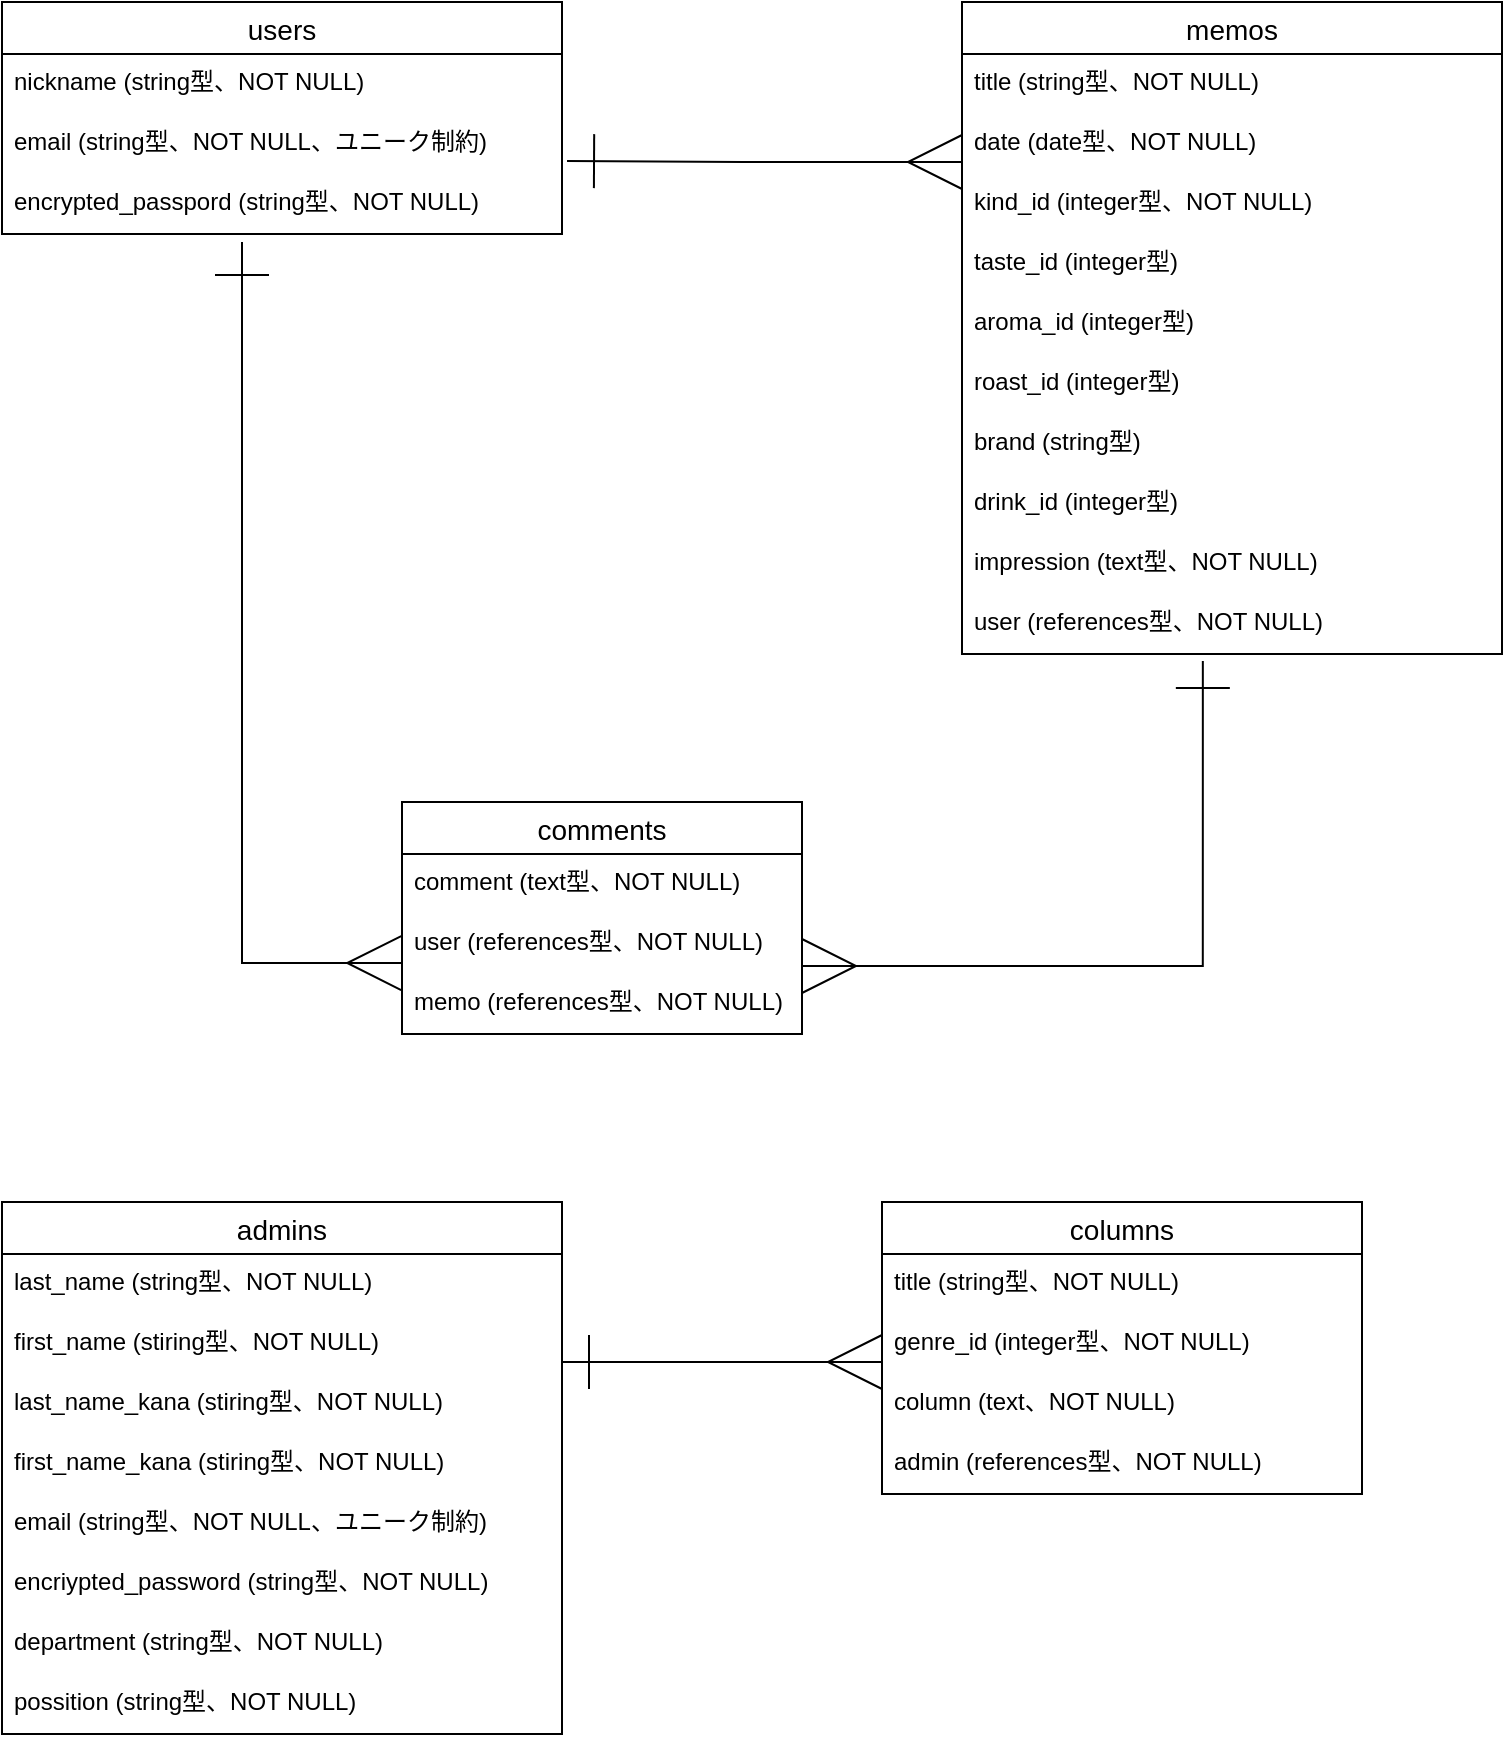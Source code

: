 <mxfile>
    <diagram id="nBu3KHAfV3649s3P54Zg" name="ページ1">
        <mxGraphModel dx="587" dy="639" grid="1" gridSize="10" guides="1" tooltips="1" connect="1" arrows="1" fold="1" page="1" pageScale="1" pageWidth="827" pageHeight="1169" math="0" shadow="0">
            <root>
                <mxCell id="0"/>
                <mxCell id="1" parent="0"/>
                <mxCell id="2" value="users" style="swimlane;fontStyle=0;childLayout=stackLayout;horizontal=1;startSize=26;horizontalStack=0;resizeParent=1;resizeParentMax=0;resizeLast=0;collapsible=1;marginBottom=0;align=center;fontSize=14;" vertex="1" parent="1">
                    <mxGeometry x="40" y="40" width="280" height="116" as="geometry"/>
                </mxCell>
                <mxCell id="3" value="nickname (string型、NOT NULL)" style="text;strokeColor=none;fillColor=none;spacingLeft=4;spacingRight=4;overflow=hidden;rotatable=0;points=[[0,0.5],[1,0.5]];portConstraint=eastwest;fontSize=12;" vertex="1" parent="2">
                    <mxGeometry y="26" width="280" height="30" as="geometry"/>
                </mxCell>
                <mxCell id="4" value="email (string型、NOT NULL、ユニーク制約)" style="text;strokeColor=none;fillColor=none;spacingLeft=4;spacingRight=4;overflow=hidden;rotatable=0;points=[[0,0.5],[1,0.5]];portConstraint=eastwest;fontSize=12;" vertex="1" parent="2">
                    <mxGeometry y="56" width="280" height="30" as="geometry"/>
                </mxCell>
                <mxCell id="5" value="encrypted_passpord (string型、NOT NULL)" style="text;strokeColor=none;fillColor=none;spacingLeft=4;spacingRight=4;overflow=hidden;rotatable=0;points=[[0,0.5],[1,0.5]];portConstraint=eastwest;fontSize=12;" vertex="1" parent="2">
                    <mxGeometry y="86" width="280" height="30" as="geometry"/>
                </mxCell>
                <mxCell id="14" value="memos" style="swimlane;fontStyle=0;childLayout=stackLayout;horizontal=1;startSize=26;horizontalStack=0;resizeParent=1;resizeParentMax=0;resizeLast=0;collapsible=1;marginBottom=0;align=center;fontSize=14;" vertex="1" parent="1">
                    <mxGeometry x="520" y="40" width="270" height="326" as="geometry"/>
                </mxCell>
                <mxCell id="15" value="title (string型、NOT NULL)" style="text;strokeColor=none;fillColor=none;spacingLeft=4;spacingRight=4;overflow=hidden;rotatable=0;points=[[0,0.5],[1,0.5]];portConstraint=eastwest;fontSize=12;" vertex="1" parent="14">
                    <mxGeometry y="26" width="270" height="30" as="geometry"/>
                </mxCell>
                <mxCell id="16" value="date (date型、NOT NULL)" style="text;strokeColor=none;fillColor=none;spacingLeft=4;spacingRight=4;overflow=hidden;rotatable=0;points=[[0,0.5],[1,0.5]];portConstraint=eastwest;fontSize=12;" vertex="1" parent="14">
                    <mxGeometry y="56" width="270" height="30" as="geometry"/>
                </mxCell>
                <mxCell id="26" value="kind_id (integer型、NOT NULL)" style="text;strokeColor=none;fillColor=none;spacingLeft=4;spacingRight=4;overflow=hidden;rotatable=0;points=[[0,0.5],[1,0.5]];portConstraint=eastwest;fontSize=12;" vertex="1" parent="14">
                    <mxGeometry y="86" width="270" height="30" as="geometry"/>
                </mxCell>
                <mxCell id="18" value="taste_id (integer型)" style="text;strokeColor=none;fillColor=none;spacingLeft=4;spacingRight=4;overflow=hidden;rotatable=0;points=[[0,0.5],[1,0.5]];portConstraint=eastwest;fontSize=12;" vertex="1" parent="14">
                    <mxGeometry y="116" width="270" height="30" as="geometry"/>
                </mxCell>
                <mxCell id="23" value="aroma_id (integer型)" style="text;strokeColor=none;fillColor=none;spacingLeft=4;spacingRight=4;overflow=hidden;rotatable=0;points=[[0,0.5],[1,0.5]];portConstraint=eastwest;fontSize=12;" vertex="1" parent="14">
                    <mxGeometry y="146" width="270" height="30" as="geometry"/>
                </mxCell>
                <mxCell id="63" value="roast_id (integer型)" style="text;strokeColor=none;fillColor=none;spacingLeft=4;spacingRight=4;overflow=hidden;rotatable=0;points=[[0,0.5],[1,0.5]];portConstraint=eastwest;fontSize=12;" vertex="1" parent="14">
                    <mxGeometry y="176" width="270" height="30" as="geometry"/>
                </mxCell>
                <mxCell id="62" value="brand (string型)" style="text;strokeColor=none;fillColor=none;spacingLeft=4;spacingRight=4;overflow=hidden;rotatable=0;points=[[0,0.5],[1,0.5]];portConstraint=eastwest;fontSize=12;" vertex="1" parent="14">
                    <mxGeometry y="206" width="270" height="30" as="geometry"/>
                </mxCell>
                <mxCell id="61" value="drink_id (integer型)" style="text;strokeColor=none;fillColor=none;spacingLeft=4;spacingRight=4;overflow=hidden;rotatable=0;points=[[0,0.5],[1,0.5]];portConstraint=eastwest;fontSize=12;" vertex="1" parent="14">
                    <mxGeometry y="236" width="270" height="30" as="geometry"/>
                </mxCell>
                <mxCell id="31" value="impression (text型、NOT NULL)" style="text;strokeColor=none;fillColor=none;spacingLeft=4;spacingRight=4;overflow=hidden;rotatable=0;points=[[0,0.5],[1,0.5]];portConstraint=eastwest;fontSize=12;" vertex="1" parent="14">
                    <mxGeometry y="266" width="270" height="30" as="geometry"/>
                </mxCell>
                <mxCell id="25" value="user (references型、NOT NULL)" style="text;strokeColor=none;fillColor=none;spacingLeft=4;spacingRight=4;overflow=hidden;rotatable=0;points=[[0,0.5],[1,0.5]];portConstraint=eastwest;fontSize=12;" vertex="1" parent="14">
                    <mxGeometry y="296" width="270" height="30" as="geometry"/>
                </mxCell>
                <mxCell id="27" value="comments" style="swimlane;fontStyle=0;childLayout=stackLayout;horizontal=1;startSize=26;horizontalStack=0;resizeParent=1;resizeParentMax=0;resizeLast=0;collapsible=1;marginBottom=0;align=center;fontSize=14;" vertex="1" parent="1">
                    <mxGeometry x="240" y="440" width="200" height="116" as="geometry"/>
                </mxCell>
                <mxCell id="34" value="comment (text型、NOT NULL)" style="text;strokeColor=none;fillColor=none;spacingLeft=4;spacingRight=4;overflow=hidden;rotatable=0;points=[[0,0.5],[1,0.5]];portConstraint=eastwest;fontSize=12;" vertex="1" parent="27">
                    <mxGeometry y="26" width="200" height="30" as="geometry"/>
                </mxCell>
                <mxCell id="35" value="user (references型、NOT NULL)" style="text;strokeColor=none;fillColor=none;spacingLeft=4;spacingRight=4;overflow=hidden;rotatable=0;points=[[0,0.5],[1,0.5]];portConstraint=eastwest;fontSize=12;" vertex="1" parent="27">
                    <mxGeometry y="56" width="200" height="30" as="geometry"/>
                </mxCell>
                <mxCell id="33" value="memo (references型、NOT NULL)" style="text;strokeColor=none;fillColor=none;spacingLeft=4;spacingRight=4;overflow=hidden;rotatable=0;points=[[0,0.5],[1,0.5]];portConstraint=eastwest;fontSize=12;" vertex="1" parent="27">
                    <mxGeometry y="86" width="200" height="30" as="geometry"/>
                </mxCell>
                <mxCell id="37" style="edgeStyle=none;html=1;exitX=1.009;exitY=0.783;exitDx=0;exitDy=0;entryX=0;entryY=0.8;entryDx=0;entryDy=0;endArrow=ERmany;endFill=0;endSize=25;startArrow=ERone;startFill=0;startSize=25;exitPerimeter=0;entryPerimeter=0;" edge="1" parent="1" source="4" target="16">
                    <mxGeometry relative="1" as="geometry">
                        <mxPoint x="320" y="171" as="sourcePoint"/>
                        <Array as="points">
                            <mxPoint x="420" y="120"/>
                        </Array>
                    </mxGeometry>
                </mxCell>
                <mxCell id="38" value="" style="endArrow=ERmany;html=1;rounded=0;startSize=25;endSize=25;edgeStyle=orthogonalEdgeStyle;entryX=-0.002;entryY=0.817;entryDx=0;entryDy=0;entryPerimeter=0;startArrow=ERone;startFill=0;endFill=0;" edge="1" parent="1" target="35">
                    <mxGeometry relative="1" as="geometry">
                        <mxPoint x="160" y="190" as="sourcePoint"/>
                        <mxPoint x="180" y="520" as="targetPoint"/>
                        <Array as="points">
                            <mxPoint x="160" y="160"/>
                            <mxPoint x="160" y="521"/>
                        </Array>
                    </mxGeometry>
                </mxCell>
                <mxCell id="39" value="" style="endArrow=ERone;html=1;rounded=0;startSize=25;endSize=25;edgeStyle=orthogonalEdgeStyle;startArrow=ERmany;startFill=0;endFill=0;entryX=0.446;entryY=1.117;entryDx=0;entryDy=0;entryPerimeter=0;" edge="1" parent="1" target="25">
                    <mxGeometry relative="1" as="geometry">
                        <mxPoint x="440" y="522" as="sourcePoint"/>
                        <mxPoint x="640" y="381" as="targetPoint"/>
                        <Array as="points">
                            <mxPoint x="640" y="522"/>
                        </Array>
                    </mxGeometry>
                </mxCell>
                <mxCell id="40" value="admins" style="swimlane;fontStyle=0;childLayout=stackLayout;horizontal=1;startSize=26;horizontalStack=0;resizeParent=1;resizeParentMax=0;resizeLast=0;collapsible=1;marginBottom=0;align=center;fontSize=14;" vertex="1" parent="1">
                    <mxGeometry x="40" y="640" width="280" height="266" as="geometry"/>
                </mxCell>
                <mxCell id="41" value="last_name (string型、NOT NULL)" style="text;strokeColor=none;fillColor=none;spacingLeft=4;spacingRight=4;overflow=hidden;rotatable=0;points=[[0,0.5],[1,0.5]];portConstraint=eastwest;fontSize=12;" vertex="1" parent="40">
                    <mxGeometry y="26" width="280" height="30" as="geometry"/>
                </mxCell>
                <mxCell id="47" value="first_name (stiring型、NOT NULL)" style="text;strokeColor=none;fillColor=none;spacingLeft=4;spacingRight=4;overflow=hidden;rotatable=0;points=[[0,0.5],[1,0.5]];portConstraint=eastwest;fontSize=12;" vertex="1" parent="40">
                    <mxGeometry y="56" width="280" height="30" as="geometry"/>
                </mxCell>
                <mxCell id="48" value="last_name_kana (stiring型、NOT NULL)" style="text;strokeColor=none;fillColor=none;spacingLeft=4;spacingRight=4;overflow=hidden;rotatable=0;points=[[0,0.5],[1,0.5]];portConstraint=eastwest;fontSize=12;" vertex="1" parent="40">
                    <mxGeometry y="86" width="280" height="30" as="geometry"/>
                </mxCell>
                <mxCell id="46" value="first_name_kana (stiring型、NOT NULL)" style="text;strokeColor=none;fillColor=none;spacingLeft=4;spacingRight=4;overflow=hidden;rotatable=0;points=[[0,0.5],[1,0.5]];portConstraint=eastwest;fontSize=12;" vertex="1" parent="40">
                    <mxGeometry y="116" width="280" height="30" as="geometry"/>
                </mxCell>
                <mxCell id="45" value="email (string型、NOT NULL、ユニーク制約)" style="text;strokeColor=none;fillColor=none;spacingLeft=4;spacingRight=4;overflow=hidden;rotatable=0;points=[[0,0.5],[1,0.5]];portConstraint=eastwest;fontSize=12;" vertex="1" parent="40">
                    <mxGeometry y="146" width="280" height="30" as="geometry"/>
                </mxCell>
                <mxCell id="44" value="encriypted_password (string型、NOT NULL)" style="text;strokeColor=none;fillColor=none;spacingLeft=4;spacingRight=4;overflow=hidden;rotatable=0;points=[[0,0.5],[1,0.5]];portConstraint=eastwest;fontSize=12;" vertex="1" parent="40">
                    <mxGeometry y="176" width="280" height="30" as="geometry"/>
                </mxCell>
                <mxCell id="42" value="department (string型、NOT NULL)" style="text;strokeColor=none;fillColor=none;spacingLeft=4;spacingRight=4;overflow=hidden;rotatable=0;points=[[0,0.5],[1,0.5]];portConstraint=eastwest;fontSize=12;" vertex="1" parent="40">
                    <mxGeometry y="206" width="280" height="30" as="geometry"/>
                </mxCell>
                <mxCell id="43" value="possition (string型、NOT NULL)" style="text;strokeColor=none;fillColor=none;spacingLeft=4;spacingRight=4;overflow=hidden;rotatable=0;points=[[0,0.5],[1,0.5]];portConstraint=eastwest;fontSize=12;" vertex="1" parent="40">
                    <mxGeometry y="236" width="280" height="30" as="geometry"/>
                </mxCell>
                <mxCell id="49" value="columns" style="swimlane;fontStyle=0;childLayout=stackLayout;horizontal=1;startSize=26;horizontalStack=0;resizeParent=1;resizeParentMax=0;resizeLast=0;collapsible=1;marginBottom=0;align=center;fontSize=14;" vertex="1" parent="1">
                    <mxGeometry x="480" y="640" width="240" height="146" as="geometry"/>
                </mxCell>
                <mxCell id="50" value="title (string型、NOT NULL)" style="text;strokeColor=none;fillColor=none;spacingLeft=4;spacingRight=4;overflow=hidden;rotatable=0;points=[[0,0.5],[1,0.5]];portConstraint=eastwest;fontSize=12;" vertex="1" parent="49">
                    <mxGeometry y="26" width="240" height="30" as="geometry"/>
                </mxCell>
                <mxCell id="51" value="genre_id (integer型、NOT NULL)" style="text;strokeColor=none;fillColor=none;spacingLeft=4;spacingRight=4;overflow=hidden;rotatable=0;points=[[0,0.5],[1,0.5]];portConstraint=eastwest;fontSize=12;" vertex="1" parent="49">
                    <mxGeometry y="56" width="240" height="30" as="geometry"/>
                </mxCell>
                <mxCell id="53" value="column (text、NOT NULL)" style="text;strokeColor=none;fillColor=none;spacingLeft=4;spacingRight=4;overflow=hidden;rotatable=0;points=[[0,0.5],[1,0.5]];portConstraint=eastwest;fontSize=12;" vertex="1" parent="49">
                    <mxGeometry y="86" width="240" height="30" as="geometry"/>
                </mxCell>
                <mxCell id="52" value="admin (references型、NOT NULL)" style="text;strokeColor=none;fillColor=none;spacingLeft=4;spacingRight=4;overflow=hidden;rotatable=0;points=[[0,0.5],[1,0.5]];portConstraint=eastwest;fontSize=12;" vertex="1" parent="49">
                    <mxGeometry y="116" width="240" height="30" as="geometry"/>
                </mxCell>
                <mxCell id="59" value="" style="endArrow=ERmany;html=1;rounded=0;startSize=25;endSize=25;startArrow=ERone;startFill=0;endFill=0;" edge="1" parent="1">
                    <mxGeometry relative="1" as="geometry">
                        <mxPoint x="320" y="720" as="sourcePoint"/>
                        <mxPoint x="480" y="720" as="targetPoint"/>
                    </mxGeometry>
                </mxCell>
            </root>
        </mxGraphModel>
    </diagram>
</mxfile>